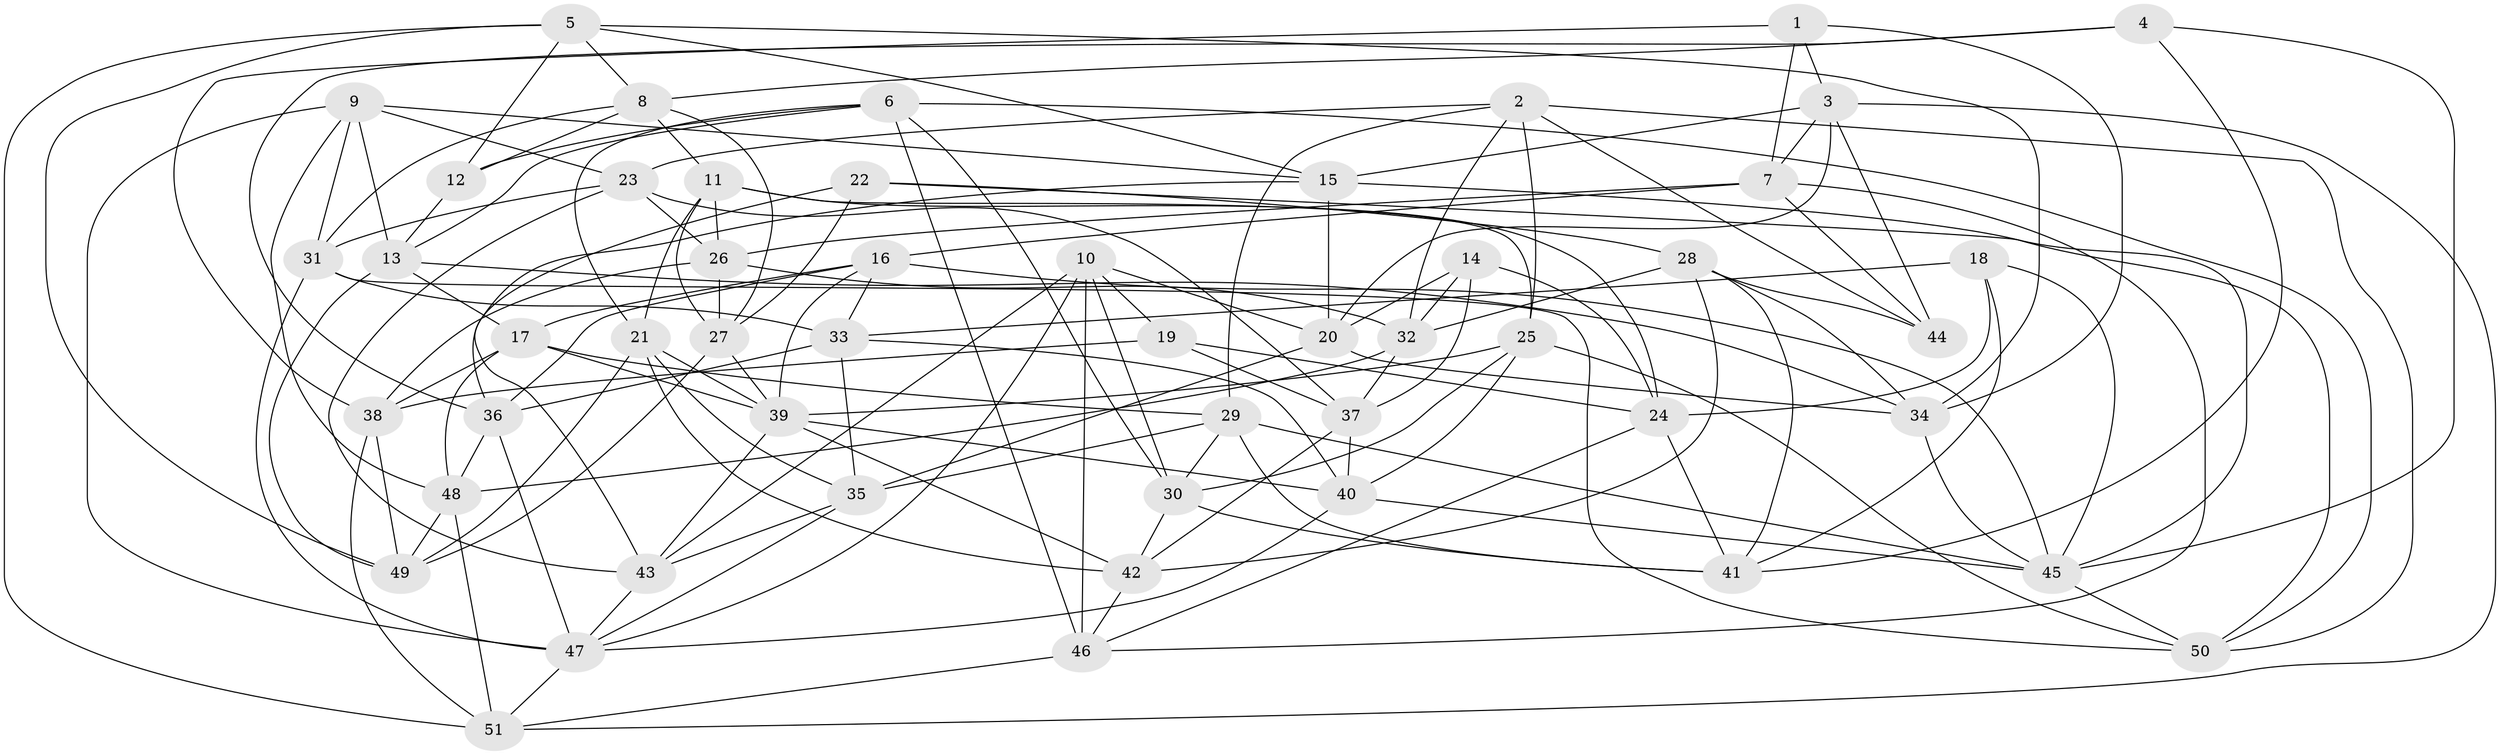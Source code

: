// original degree distribution, {4: 1.0}
// Generated by graph-tools (version 1.1) at 2025/50/03/09/25 03:50:44]
// undirected, 51 vertices, 148 edges
graph export_dot {
graph [start="1"]
  node [color=gray90,style=filled];
  1;
  2;
  3;
  4;
  5;
  6;
  7;
  8;
  9;
  10;
  11;
  12;
  13;
  14;
  15;
  16;
  17;
  18;
  19;
  20;
  21;
  22;
  23;
  24;
  25;
  26;
  27;
  28;
  29;
  30;
  31;
  32;
  33;
  34;
  35;
  36;
  37;
  38;
  39;
  40;
  41;
  42;
  43;
  44;
  45;
  46;
  47;
  48;
  49;
  50;
  51;
  1 -- 3 [weight=1.0];
  1 -- 7 [weight=1.0];
  1 -- 34 [weight=1.0];
  1 -- 38 [weight=1.0];
  2 -- 23 [weight=1.0];
  2 -- 25 [weight=1.0];
  2 -- 29 [weight=1.0];
  2 -- 32 [weight=1.0];
  2 -- 44 [weight=1.0];
  2 -- 50 [weight=1.0];
  3 -- 7 [weight=1.0];
  3 -- 15 [weight=1.0];
  3 -- 20 [weight=1.0];
  3 -- 44 [weight=1.0];
  3 -- 51 [weight=1.0];
  4 -- 8 [weight=1.0];
  4 -- 36 [weight=1.0];
  4 -- 41 [weight=1.0];
  4 -- 45 [weight=1.0];
  5 -- 8 [weight=1.0];
  5 -- 12 [weight=1.0];
  5 -- 15 [weight=1.0];
  5 -- 34 [weight=1.0];
  5 -- 49 [weight=1.0];
  5 -- 51 [weight=1.0];
  6 -- 12 [weight=1.0];
  6 -- 13 [weight=1.0];
  6 -- 21 [weight=1.0];
  6 -- 30 [weight=1.0];
  6 -- 46 [weight=1.0];
  6 -- 50 [weight=1.0];
  7 -- 16 [weight=1.0];
  7 -- 26 [weight=1.0];
  7 -- 44 [weight=1.0];
  7 -- 46 [weight=1.0];
  8 -- 11 [weight=1.0];
  8 -- 12 [weight=1.0];
  8 -- 27 [weight=1.0];
  8 -- 31 [weight=1.0];
  9 -- 13 [weight=1.0];
  9 -- 15 [weight=1.0];
  9 -- 23 [weight=1.0];
  9 -- 31 [weight=1.0];
  9 -- 47 [weight=1.0];
  9 -- 48 [weight=1.0];
  10 -- 19 [weight=1.0];
  10 -- 20 [weight=1.0];
  10 -- 30 [weight=1.0];
  10 -- 43 [weight=1.0];
  10 -- 46 [weight=1.0];
  10 -- 47 [weight=1.0];
  11 -- 21 [weight=1.0];
  11 -- 24 [weight=1.0];
  11 -- 25 [weight=1.0];
  11 -- 26 [weight=1.0];
  11 -- 27 [weight=1.0];
  12 -- 13 [weight=1.0];
  13 -- 17 [weight=1.0];
  13 -- 34 [weight=1.0];
  13 -- 49 [weight=1.0];
  14 -- 20 [weight=1.0];
  14 -- 24 [weight=1.0];
  14 -- 32 [weight=1.0];
  14 -- 37 [weight=1.0];
  15 -- 20 [weight=1.0];
  15 -- 36 [weight=1.0];
  15 -- 45 [weight=1.0];
  16 -- 17 [weight=1.0];
  16 -- 33 [weight=1.0];
  16 -- 36 [weight=1.0];
  16 -- 39 [weight=1.0];
  16 -- 45 [weight=1.0];
  17 -- 29 [weight=1.0];
  17 -- 38 [weight=1.0];
  17 -- 39 [weight=1.0];
  17 -- 48 [weight=1.0];
  18 -- 24 [weight=1.0];
  18 -- 33 [weight=1.0];
  18 -- 41 [weight=1.0];
  18 -- 45 [weight=1.0];
  19 -- 24 [weight=1.0];
  19 -- 37 [weight=1.0];
  19 -- 38 [weight=1.0];
  20 -- 34 [weight=1.0];
  20 -- 35 [weight=1.0];
  21 -- 35 [weight=1.0];
  21 -- 39 [weight=1.0];
  21 -- 42 [weight=1.0];
  21 -- 49 [weight=1.0];
  22 -- 27 [weight=1.0];
  22 -- 28 [weight=1.0];
  22 -- 43 [weight=1.0];
  22 -- 50 [weight=1.0];
  23 -- 26 [weight=1.0];
  23 -- 31 [weight=1.0];
  23 -- 37 [weight=1.0];
  23 -- 43 [weight=1.0];
  24 -- 41 [weight=1.0];
  24 -- 46 [weight=1.0];
  25 -- 30 [weight=1.0];
  25 -- 39 [weight=1.0];
  25 -- 40 [weight=1.0];
  25 -- 50 [weight=1.0];
  26 -- 27 [weight=1.0];
  26 -- 32 [weight=1.0];
  26 -- 38 [weight=1.0];
  27 -- 39 [weight=1.0];
  27 -- 49 [weight=1.0];
  28 -- 32 [weight=1.0];
  28 -- 34 [weight=1.0];
  28 -- 41 [weight=1.0];
  28 -- 42 [weight=1.0];
  28 -- 44 [weight=1.0];
  29 -- 30 [weight=1.0];
  29 -- 35 [weight=1.0];
  29 -- 41 [weight=1.0];
  29 -- 45 [weight=1.0];
  30 -- 41 [weight=1.0];
  30 -- 42 [weight=1.0];
  31 -- 33 [weight=1.0];
  31 -- 47 [weight=1.0];
  31 -- 50 [weight=1.0];
  32 -- 37 [weight=1.0];
  32 -- 48 [weight=1.0];
  33 -- 35 [weight=1.0];
  33 -- 36 [weight=1.0];
  33 -- 40 [weight=1.0];
  34 -- 45 [weight=1.0];
  35 -- 43 [weight=1.0];
  35 -- 47 [weight=1.0];
  36 -- 47 [weight=1.0];
  36 -- 48 [weight=1.0];
  37 -- 40 [weight=1.0];
  37 -- 42 [weight=1.0];
  38 -- 49 [weight=1.0];
  38 -- 51 [weight=1.0];
  39 -- 40 [weight=1.0];
  39 -- 42 [weight=1.0];
  39 -- 43 [weight=1.0];
  40 -- 45 [weight=1.0];
  40 -- 47 [weight=1.0];
  42 -- 46 [weight=1.0];
  43 -- 47 [weight=1.0];
  45 -- 50 [weight=1.0];
  46 -- 51 [weight=1.0];
  47 -- 51 [weight=1.0];
  48 -- 49 [weight=1.0];
  48 -- 51 [weight=1.0];
}
